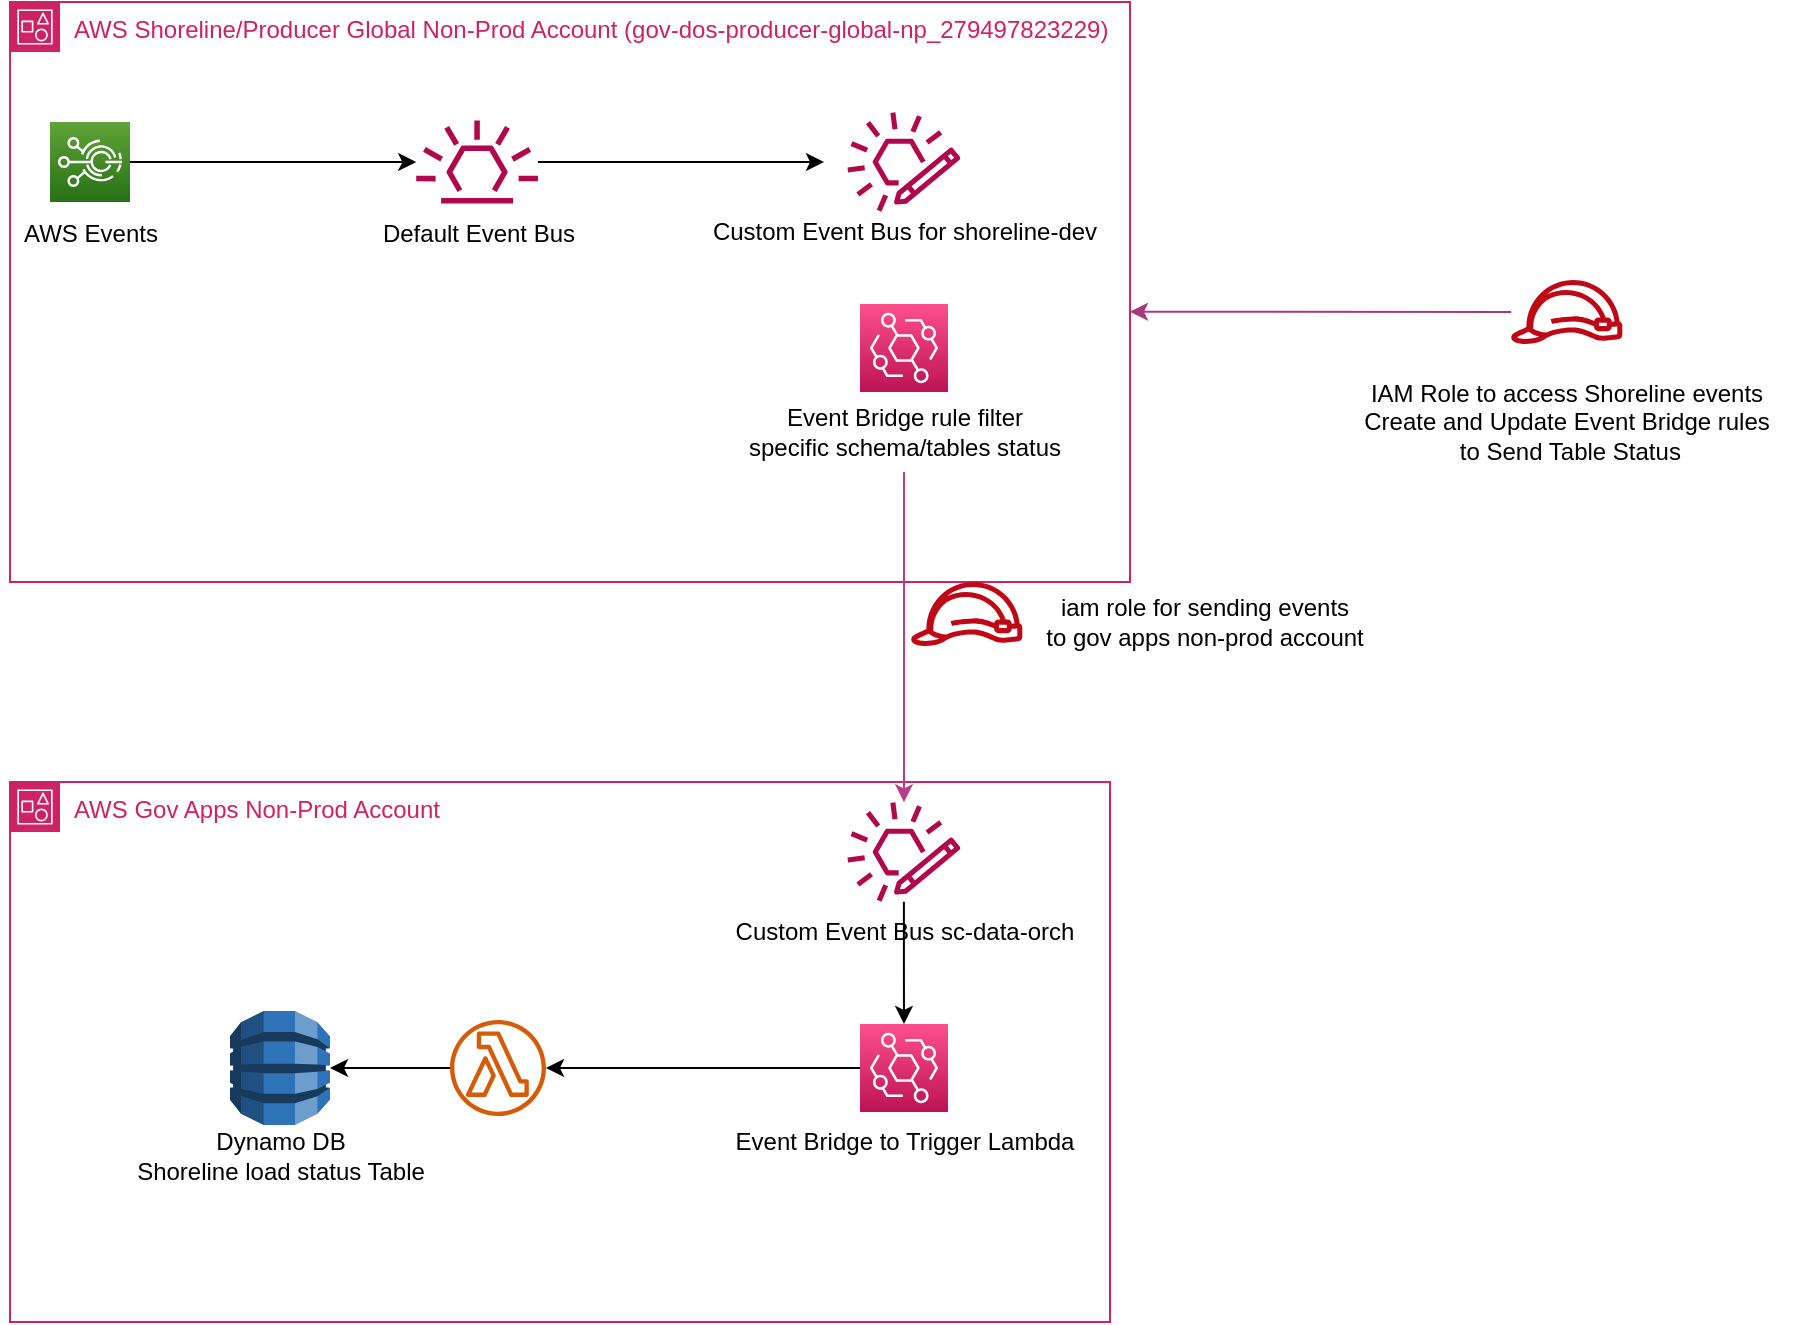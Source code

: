 <mxfile version="21.6.5" type="github">
  <diagram name="Page-1" id="35pqKoHUVtBYQdD1kzEH">
    <mxGraphModel dx="1694" dy="696" grid="1" gridSize="10" guides="1" tooltips="1" connect="1" arrows="1" fold="1" page="1" pageScale="1" pageWidth="827" pageHeight="1169" math="0" shadow="0">
      <root>
        <mxCell id="0" />
        <mxCell id="1" parent="0" />
        <mxCell id="cvgiTLHkZxJhIL0Y9kGM-1" value="AWS Shoreline/Producer Global Non-Prod Account (gov-dos-producer-global-np_279497823229)" style="points=[[0,0],[0.25,0],[0.5,0],[0.75,0],[1,0],[1,0.25],[1,0.5],[1,0.75],[1,1],[0.75,1],[0.5,1],[0.25,1],[0,1],[0,0.75],[0,0.5],[0,0.25]];outlineConnect=0;gradientColor=none;html=1;whiteSpace=wrap;fontSize=12;fontStyle=0;container=1;pointerEvents=0;collapsible=0;recursiveResize=0;shape=mxgraph.aws4.group;grIcon=mxgraph.aws4.group_account;strokeColor=#CD2264;fillColor=none;verticalAlign=top;align=left;spacingLeft=30;fontColor=#CD2264;dashed=0;" parent="1" vertex="1">
          <mxGeometry x="180" y="30" width="560" height="290" as="geometry" />
        </mxCell>
        <mxCell id="cvgiTLHkZxJhIL0Y9kGM-33" value="" style="edgeStyle=orthogonalEdgeStyle;rounded=0;orthogonalLoop=1;jettySize=auto;html=1;" parent="cvgiTLHkZxJhIL0Y9kGM-1" source="r8ijON2OsOiev5sQsJvA-1" edge="1">
          <mxGeometry relative="1" as="geometry">
            <mxPoint x="407" y="80" as="targetPoint" />
          </mxGeometry>
        </mxCell>
        <mxCell id="cvgiTLHkZxJhIL0Y9kGM-3" value="" style="sketch=0;points=[[0,0,0],[0.25,0,0],[0.5,0,0],[0.75,0,0],[1,0,0],[0,1,0],[0.25,1,0],[0.5,1,0],[0.75,1,0],[1,1,0],[0,0.25,0],[0,0.5,0],[0,0.75,0],[1,0.25,0],[1,0.5,0],[1,0.75,0]];outlineConnect=0;fontColor=#232F3E;gradientColor=#60A337;gradientDirection=north;fillColor=#277116;strokeColor=#ffffff;dashed=0;verticalLabelPosition=bottom;verticalAlign=top;align=center;html=1;fontSize=12;fontStyle=0;aspect=fixed;shape=mxgraph.aws4.resourceIcon;resIcon=mxgraph.aws4.iot_events;" parent="cvgiTLHkZxJhIL0Y9kGM-1" vertex="1">
          <mxGeometry x="20" y="60" width="40" height="40" as="geometry" />
        </mxCell>
        <mxCell id="cvgiTLHkZxJhIL0Y9kGM-4" value="AWS Events" style="text;html=1;align=center;verticalAlign=middle;resizable=0;points=[];autosize=1;strokeColor=none;fillColor=none;" parent="cvgiTLHkZxJhIL0Y9kGM-1" vertex="1">
          <mxGeometry x="-5" y="100.75" width="90" height="30" as="geometry" />
        </mxCell>
        <mxCell id="cvgiTLHkZxJhIL0Y9kGM-7" value="" style="sketch=0;points=[[0,0,0],[0.25,0,0],[0.5,0,0],[0.75,0,0],[1,0,0],[0,1,0],[0.25,1,0],[0.5,1,0],[0.75,1,0],[1,1,0],[0,0.25,0],[0,0.5,0],[0,0.75,0],[1,0.25,0],[1,0.5,0],[1,0.75,0]];outlineConnect=0;fontColor=#232F3E;gradientColor=#FF4F8B;gradientDirection=north;fillColor=#BC1356;strokeColor=#ffffff;dashed=0;verticalLabelPosition=bottom;verticalAlign=top;align=center;html=1;fontSize=12;fontStyle=0;aspect=fixed;shape=mxgraph.aws4.resourceIcon;resIcon=mxgraph.aws4.eventbridge;" parent="cvgiTLHkZxJhIL0Y9kGM-1" vertex="1">
          <mxGeometry x="425" y="151" width="44" height="44" as="geometry" />
        </mxCell>
        <mxCell id="cvgiTLHkZxJhIL0Y9kGM-8" value="Event Bridge rule filter &lt;br&gt;specific schema/tables status" style="text;html=1;align=center;verticalAlign=middle;resizable=0;points=[];autosize=1;strokeColor=none;fillColor=none;" parent="cvgiTLHkZxJhIL0Y9kGM-1" vertex="1">
          <mxGeometry x="357" y="195" width="180" height="40" as="geometry" />
        </mxCell>
        <mxCell id="cvgiTLHkZxJhIL0Y9kGM-10" value="" style="sketch=0;outlineConnect=0;fontColor=#232F3E;gradientColor=none;fillColor=#B0084D;strokeColor=none;dashed=0;verticalLabelPosition=bottom;verticalAlign=top;align=center;html=1;fontSize=12;fontStyle=0;aspect=fixed;pointerEvents=1;shape=mxgraph.aws4.eventbridge_custom_event_bus_resource;" parent="cvgiTLHkZxJhIL0Y9kGM-1" vertex="1">
          <mxGeometry x="418.74" y="55" width="56.52" height="50" as="geometry" />
        </mxCell>
        <mxCell id="cvgiTLHkZxJhIL0Y9kGM-11" value="Custom Event Bus for shoreline-dev" style="text;html=1;align=center;verticalAlign=middle;resizable=0;points=[];autosize=1;strokeColor=none;fillColor=none;" parent="cvgiTLHkZxJhIL0Y9kGM-1" vertex="1">
          <mxGeometry x="337" y="100" width="220" height="30" as="geometry" />
        </mxCell>
        <mxCell id="r8ijON2OsOiev5sQsJvA-2" value="" style="edgeStyle=orthogonalEdgeStyle;rounded=0;orthogonalLoop=1;jettySize=auto;html=1;" parent="cvgiTLHkZxJhIL0Y9kGM-1" source="cvgiTLHkZxJhIL0Y9kGM-3" target="r8ijON2OsOiev5sQsJvA-1" edge="1">
          <mxGeometry relative="1" as="geometry">
            <mxPoint x="587" y="130" as="targetPoint" />
            <mxPoint x="240" y="130" as="sourcePoint" />
          </mxGeometry>
        </mxCell>
        <mxCell id="r8ijON2OsOiev5sQsJvA-1" value="" style="sketch=0;outlineConnect=0;fontColor=#232F3E;gradientColor=none;fillColor=#B0084D;strokeColor=none;dashed=0;verticalLabelPosition=bottom;verticalAlign=top;align=center;html=1;fontSize=12;fontStyle=0;aspect=fixed;pointerEvents=1;shape=mxgraph.aws4.eventbridge_default_event_bus_resource;" parent="cvgiTLHkZxJhIL0Y9kGM-1" vertex="1">
          <mxGeometry x="203" y="59.25" width="61.08" height="41.5" as="geometry" />
        </mxCell>
        <mxCell id="r8ijON2OsOiev5sQsJvA-3" value="Default Event Bus" style="text;html=1;align=center;verticalAlign=middle;resizable=0;points=[];autosize=1;strokeColor=none;fillColor=none;" parent="cvgiTLHkZxJhIL0Y9kGM-1" vertex="1">
          <mxGeometry x="174.0" y="100.75" width="120" height="30" as="geometry" />
        </mxCell>
        <mxCell id="cvgiTLHkZxJhIL0Y9kGM-2" value="" style="sketch=0;outlineConnect=0;fontColor=#232F3E;gradientColor=none;fillColor=#BF0816;strokeColor=none;dashed=0;verticalLabelPosition=bottom;verticalAlign=top;align=center;html=1;fontSize=12;fontStyle=0;aspect=fixed;pointerEvents=1;shape=mxgraph.aws4.role;" parent="1" vertex="1">
          <mxGeometry x="930" y="169" width="56.73" height="32" as="geometry" />
        </mxCell>
        <mxCell id="cvgiTLHkZxJhIL0Y9kGM-5" value="IAM Role to access Shoreline events&lt;br&gt;Create and Update Event Bridge rules&lt;br style=&quot;border-color: var(--border-color);&quot;&gt;&amp;nbsp;to Send Table Status" style="text;html=1;align=center;verticalAlign=middle;resizable=0;points=[];autosize=1;strokeColor=none;fillColor=none;" parent="1" vertex="1">
          <mxGeometry x="843.36" y="210" width="230" height="60" as="geometry" />
        </mxCell>
        <mxCell id="cvgiTLHkZxJhIL0Y9kGM-6" value="" style="endArrow=classic;html=1;rounded=0;fillColor=#AD429B;strokeColor=#A6387E;entryX=1;entryY=0.534;entryDx=0;entryDy=0;entryPerimeter=0;" parent="1" source="cvgiTLHkZxJhIL0Y9kGM-2" target="cvgiTLHkZxJhIL0Y9kGM-1" edge="1">
          <mxGeometry width="50" height="50" relative="1" as="geometry">
            <mxPoint x="670" y="180" as="sourcePoint" />
            <mxPoint x="720" y="130" as="targetPoint" />
          </mxGeometry>
        </mxCell>
        <mxCell id="cvgiTLHkZxJhIL0Y9kGM-20" value="AWS Gov Apps Non-Prod Account" style="points=[[0,0],[0.25,0],[0.5,0],[0.75,0],[1,0],[1,0.25],[1,0.5],[1,0.75],[1,1],[0.75,1],[0.5,1],[0.25,1],[0,1],[0,0.75],[0,0.5],[0,0.25]];outlineConnect=0;gradientColor=none;html=1;whiteSpace=wrap;fontSize=12;fontStyle=0;container=1;pointerEvents=0;collapsible=0;recursiveResize=0;shape=mxgraph.aws4.group;grIcon=mxgraph.aws4.group_account;strokeColor=#CD2264;fillColor=none;verticalAlign=top;align=left;spacingLeft=30;fontColor=#CD2264;dashed=0;" parent="1" vertex="1">
          <mxGeometry x="180" y="420" width="550" height="270" as="geometry" />
        </mxCell>
        <mxCell id="cvgiTLHkZxJhIL0Y9kGM-32" style="edgeStyle=orthogonalEdgeStyle;rounded=0;orthogonalLoop=1;jettySize=auto;html=1;" parent="cvgiTLHkZxJhIL0Y9kGM-20" source="cvgiTLHkZxJhIL0Y9kGM-23" target="cvgiTLHkZxJhIL0Y9kGM-30" edge="1">
          <mxGeometry relative="1" as="geometry" />
        </mxCell>
        <mxCell id="cvgiTLHkZxJhIL0Y9kGM-23" value="" style="sketch=0;points=[[0,0,0],[0.25,0,0],[0.5,0,0],[0.75,0,0],[1,0,0],[0,1,0],[0.25,1,0],[0.5,1,0],[0.75,1,0],[1,1,0],[0,0.25,0],[0,0.5,0],[0,0.75,0],[1,0.25,0],[1,0.5,0],[1,0.75,0]];outlineConnect=0;fontColor=#232F3E;gradientColor=#FF4F8B;gradientDirection=north;fillColor=#BC1356;strokeColor=#ffffff;dashed=0;verticalLabelPosition=bottom;verticalAlign=top;align=center;html=1;fontSize=12;fontStyle=0;aspect=fixed;shape=mxgraph.aws4.resourceIcon;resIcon=mxgraph.aws4.eventbridge;" parent="cvgiTLHkZxJhIL0Y9kGM-20" vertex="1">
          <mxGeometry x="425" y="121" width="44" height="44" as="geometry" />
        </mxCell>
        <mxCell id="cvgiTLHkZxJhIL0Y9kGM-24" value="Event Bridge to Trigger Lambda" style="text;html=1;align=center;verticalAlign=middle;resizable=0;points=[];autosize=1;strokeColor=none;fillColor=none;" parent="cvgiTLHkZxJhIL0Y9kGM-20" vertex="1">
          <mxGeometry x="352" y="165" width="190" height="30" as="geometry" />
        </mxCell>
        <mxCell id="IYhrunHvXLEO-eqyj4sO-3" style="edgeStyle=orthogonalEdgeStyle;rounded=0;orthogonalLoop=1;jettySize=auto;html=1;entryX=0.5;entryY=0;entryDx=0;entryDy=0;entryPerimeter=0;" parent="cvgiTLHkZxJhIL0Y9kGM-20" source="cvgiTLHkZxJhIL0Y9kGM-25" target="cvgiTLHkZxJhIL0Y9kGM-23" edge="1">
          <mxGeometry relative="1" as="geometry" />
        </mxCell>
        <mxCell id="cvgiTLHkZxJhIL0Y9kGM-25" value="" style="sketch=0;outlineConnect=0;fontColor=#232F3E;gradientColor=none;fillColor=#B0084D;strokeColor=none;dashed=0;verticalLabelPosition=bottom;verticalAlign=top;align=center;html=1;fontSize=12;fontStyle=0;aspect=fixed;pointerEvents=1;shape=mxgraph.aws4.eventbridge_custom_event_bus_resource;" parent="cvgiTLHkZxJhIL0Y9kGM-20" vertex="1">
          <mxGeometry x="418.74" y="10" width="56.52" height="50" as="geometry" />
        </mxCell>
        <mxCell id="cvgiTLHkZxJhIL0Y9kGM-26" value="Custom Event Bus sc-data-orch" style="text;html=1;align=center;verticalAlign=middle;resizable=0;points=[];autosize=1;strokeColor=none;fillColor=none;" parent="cvgiTLHkZxJhIL0Y9kGM-20" vertex="1">
          <mxGeometry x="352" y="60" width="190" height="30" as="geometry" />
        </mxCell>
        <mxCell id="IYhrunHvXLEO-eqyj4sO-6" style="edgeStyle=orthogonalEdgeStyle;rounded=0;orthogonalLoop=1;jettySize=auto;html=1;" parent="cvgiTLHkZxJhIL0Y9kGM-20" source="cvgiTLHkZxJhIL0Y9kGM-30" target="IYhrunHvXLEO-eqyj4sO-4" edge="1">
          <mxGeometry relative="1" as="geometry" />
        </mxCell>
        <mxCell id="cvgiTLHkZxJhIL0Y9kGM-30" value="" style="sketch=0;outlineConnect=0;fontColor=#232F3E;gradientColor=none;fillColor=#D45B07;strokeColor=none;dashed=0;verticalLabelPosition=bottom;verticalAlign=top;align=center;html=1;fontSize=12;fontStyle=0;aspect=fixed;pointerEvents=1;shape=mxgraph.aws4.lambda_function;" parent="cvgiTLHkZxJhIL0Y9kGM-20" vertex="1">
          <mxGeometry x="220" y="119" width="48" height="48" as="geometry" />
        </mxCell>
        <mxCell id="IYhrunHvXLEO-eqyj4sO-4" value="" style="outlineConnect=0;dashed=0;verticalLabelPosition=bottom;verticalAlign=top;align=center;html=1;shape=mxgraph.aws3.dynamo_db;fillColor=#2E73B8;gradientColor=none;" parent="cvgiTLHkZxJhIL0Y9kGM-20" vertex="1">
          <mxGeometry x="110" y="114.5" width="50" height="57" as="geometry" />
        </mxCell>
        <mxCell id="IYhrunHvXLEO-eqyj4sO-5" value="Dynamo DB &lt;br&gt;Shoreline load status Table" style="text;html=1;align=center;verticalAlign=middle;resizable=0;points=[];autosize=1;strokeColor=none;fillColor=none;" parent="cvgiTLHkZxJhIL0Y9kGM-20" vertex="1">
          <mxGeometry x="50" y="166.5" width="170" height="40" as="geometry" />
        </mxCell>
        <mxCell id="cvgiTLHkZxJhIL0Y9kGM-27" value="" style="endArrow=classic;html=1;rounded=0;fillColor=#913782;strokeColor=#B83E8B;" parent="1" source="cvgiTLHkZxJhIL0Y9kGM-8" target="cvgiTLHkZxJhIL0Y9kGM-25" edge="1">
          <mxGeometry width="50" height="50" relative="1" as="geometry">
            <mxPoint x="701" y="350" as="sourcePoint" />
            <mxPoint x="620" y="350" as="targetPoint" />
          </mxGeometry>
        </mxCell>
        <mxCell id="t6MR1FfJufhuhPy0NXr2-2" value="iam role for sending events&lt;br&gt;to gov apps non-prod account" style="text;html=1;align=center;verticalAlign=middle;resizable=0;points=[];autosize=1;strokeColor=none;fillColor=none;" vertex="1" parent="1">
          <mxGeometry x="686.73" y="320" width="180" height="40" as="geometry" />
        </mxCell>
        <mxCell id="t6MR1FfJufhuhPy0NXr2-1" value="" style="sketch=0;outlineConnect=0;fontColor=#232F3E;gradientColor=none;fillColor=#BF0816;strokeColor=none;dashed=0;verticalLabelPosition=bottom;verticalAlign=top;align=center;html=1;fontSize=12;fontStyle=0;aspect=fixed;pointerEvents=1;shape=mxgraph.aws4.role;" vertex="1" parent="1">
          <mxGeometry x="630" y="320" width="56.73" height="32" as="geometry" />
        </mxCell>
      </root>
    </mxGraphModel>
  </diagram>
</mxfile>
